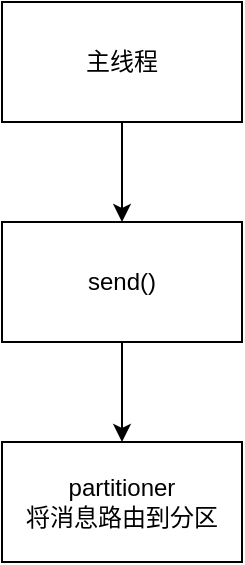 <mxfile version="12.7.0" type="github">
  <diagram id="h-DrrQ5Byr-y1sNQf9Lj" name="第 1 页">
    <mxGraphModel dx="1038" dy="548" grid="1" gridSize="10" guides="1" tooltips="1" connect="1" arrows="1" fold="1" page="1" pageScale="1" pageWidth="827" pageHeight="1169" math="0" shadow="0">
      <root>
        <mxCell id="0"/>
        <mxCell id="1" parent="0"/>
        <mxCell id="YYpQxiLuEJbkuMb4xX9M-3" style="edgeStyle=orthogonalEdgeStyle;rounded=0;orthogonalLoop=1;jettySize=auto;html=1;entryX=0.5;entryY=0;entryDx=0;entryDy=0;" edge="1" parent="1" source="YYpQxiLuEJbkuMb4xX9M-1" target="YYpQxiLuEJbkuMb4xX9M-2">
          <mxGeometry relative="1" as="geometry"/>
        </mxCell>
        <mxCell id="YYpQxiLuEJbkuMb4xX9M-1" value="主线程" style="rounded=0;whiteSpace=wrap;html=1;" vertex="1" parent="1">
          <mxGeometry x="30" y="30" width="120" height="60" as="geometry"/>
        </mxCell>
        <mxCell id="YYpQxiLuEJbkuMb4xX9M-5" style="edgeStyle=orthogonalEdgeStyle;rounded=0;orthogonalLoop=1;jettySize=auto;html=1;" edge="1" parent="1" source="YYpQxiLuEJbkuMb4xX9M-2" target="YYpQxiLuEJbkuMb4xX9M-4">
          <mxGeometry relative="1" as="geometry"/>
        </mxCell>
        <mxCell id="YYpQxiLuEJbkuMb4xX9M-2" value="send()" style="rounded=0;whiteSpace=wrap;html=1;" vertex="1" parent="1">
          <mxGeometry x="30" y="140" width="120" height="60" as="geometry"/>
        </mxCell>
        <mxCell id="YYpQxiLuEJbkuMb4xX9M-4" value="partitioner&lt;br&gt;将消息路由到分区" style="rounded=0;whiteSpace=wrap;html=1;" vertex="1" parent="1">
          <mxGeometry x="30" y="250" width="120" height="60" as="geometry"/>
        </mxCell>
      </root>
    </mxGraphModel>
  </diagram>
</mxfile>
